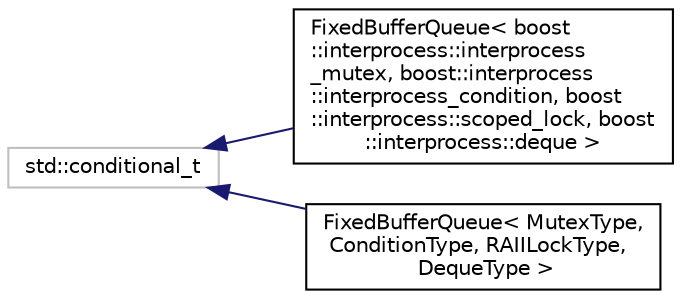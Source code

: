 digraph "Graphical Class Hierarchy"
{
 // LATEX_PDF_SIZE
  edge [fontname="Helvetica",fontsize="10",labelfontname="Helvetica",labelfontsize="10"];
  node [fontname="Helvetica",fontsize="10",shape=record];
  rankdir="LR";
  Node2 [label="std::conditional_t",height=0.2,width=0.4,color="grey75", fillcolor="white", style="filled",tooltip=" "];
  Node2 -> Node0 [dir="back",color="midnightblue",fontsize="10",style="solid",fontname="Helvetica"];
  Node0 [label="FixedBufferQueue\< boost\l::interprocess::interprocess\l_mutex, boost::interprocess\l::interprocess_condition, boost\l::interprocess::scoped_lock, boost\l::interprocess::deque \>",height=0.2,width=0.4,color="black", fillcolor="white", style="filled",URL="$classFixedBufferQueue.html",tooltip=" "];
  Node2 -> Node4 [dir="back",color="midnightblue",fontsize="10",style="solid",fontname="Helvetica"];
  Node4 [label="FixedBufferQueue\< MutexType,\l ConditionType, RAIILockType,\l DequeType \>",height=0.2,width=0.4,color="black", fillcolor="white", style="filled",URL="$classFixedBufferQueue.html",tooltip=" "];
}
